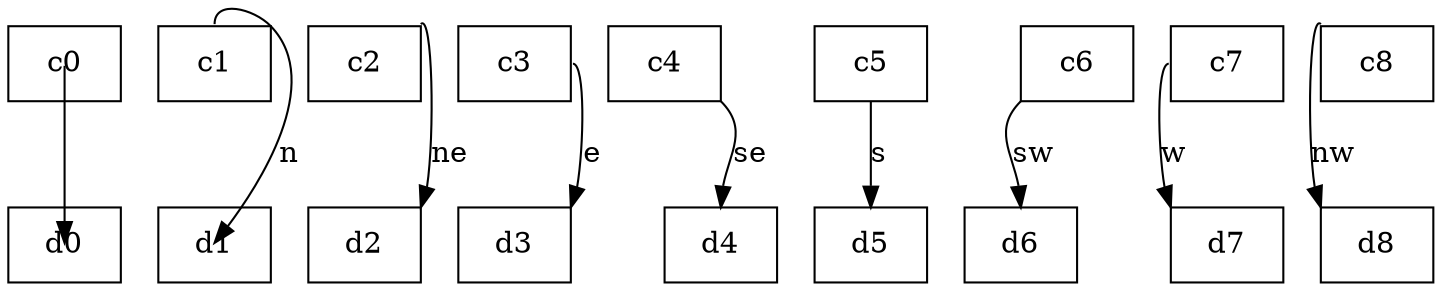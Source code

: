 # 控制边的起点位置和终点位置

digraph {
    // 统一将下面的节点设置成矩形
    node [shape = box];
    // 以节点中心位置作为边的起点和终点，不影响指定了起始位置的边
    edge [headclip=false, tailclip=false];
    // n/e/s/w分别表示north, east, south, west, 可组合使用
    c0   ->  d0    
    c1:n  -> d1    [label=n];
    c2:ne -> d2:ne [label=ne];
    c3:e  -> d3:ne [label=e];
    c4:se -> d4:n  [label=se];
    c5:s  -> d5:n  [label=s];
    c6:sw -> d6:n  [label=sw];
    c7:w  -> d7:nw [label=w];
    c8:nw -> d8:nw [label=nw];
}